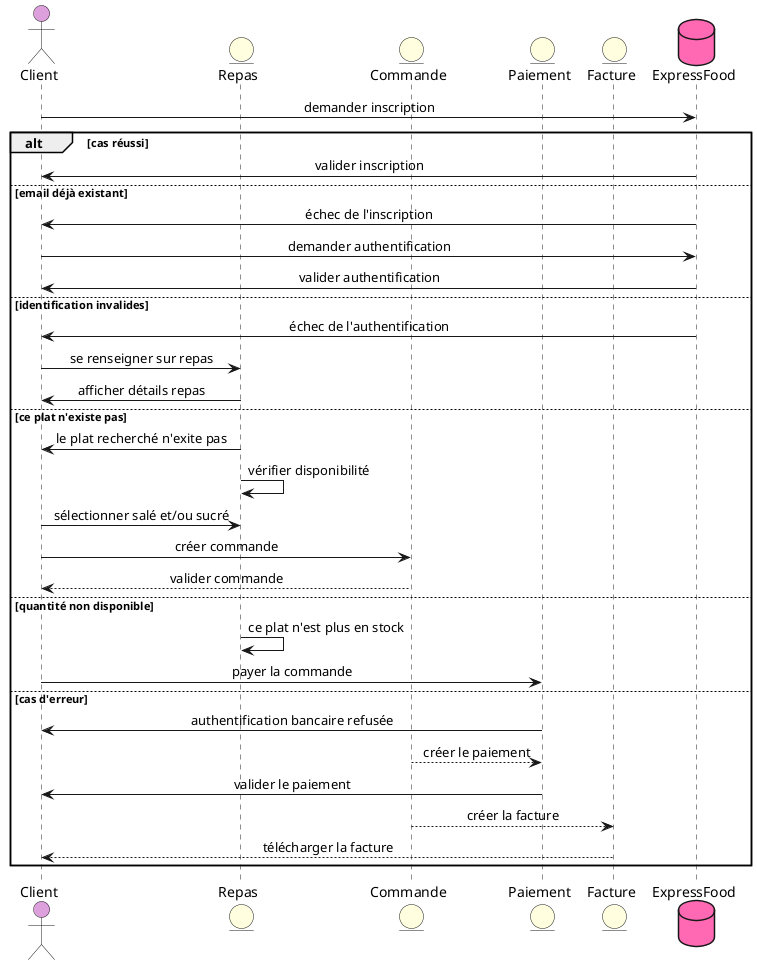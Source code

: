 @startuml ClientSequence

skinparam responseMessageBelowArrow true
skinparam SequenceMessageAlignment center

actor Client as Client #Plum

entity Repas as Repas #LightYellow
entity Commande as Commande #LightYellow
entity Paiement as Paiement #LightYellow
entity Facture as Facture #LightYellow

database ExpressFood as ExpressFood #HotPink

Client -> ExpressFood: demander inscription
alt cas réussi
ExpressFood -> Client: valider inscription
else email déjà existant 
ExpressFood -> Client: échec de l'inscription

Client  -> ExpressFood: demander authentification 
ExpressFood -> Client: valider authentification 
else identification invalides
ExpressFood -> Client: échec de l'authentification

Client  -> Repas: se renseigner sur repas
Repas  -> Client: afficher détails repas
else ce plat n'existe pas 
Repas  -> Client: le plat recherché n'exite pas

Repas -> Repas: vérifier disponibilité

Client -> Repas: sélectionner salé et/ou sucré
Client -> Commande: créer commande
Commande --> Client: valider commande
else quantité non disponible 
Repas -> Repas: ce plat n'est plus en stock

Client -> Paiement: payer la commande
else cas d'erreur
Paiement -> Client: authentification bancaire refusée

Commande --> Paiement: créer le paiement
Paiement -> Client: valider le paiement

Commande --> Facture: créer la facture
Facture --> Client: télécharger la facture

end
@enduml